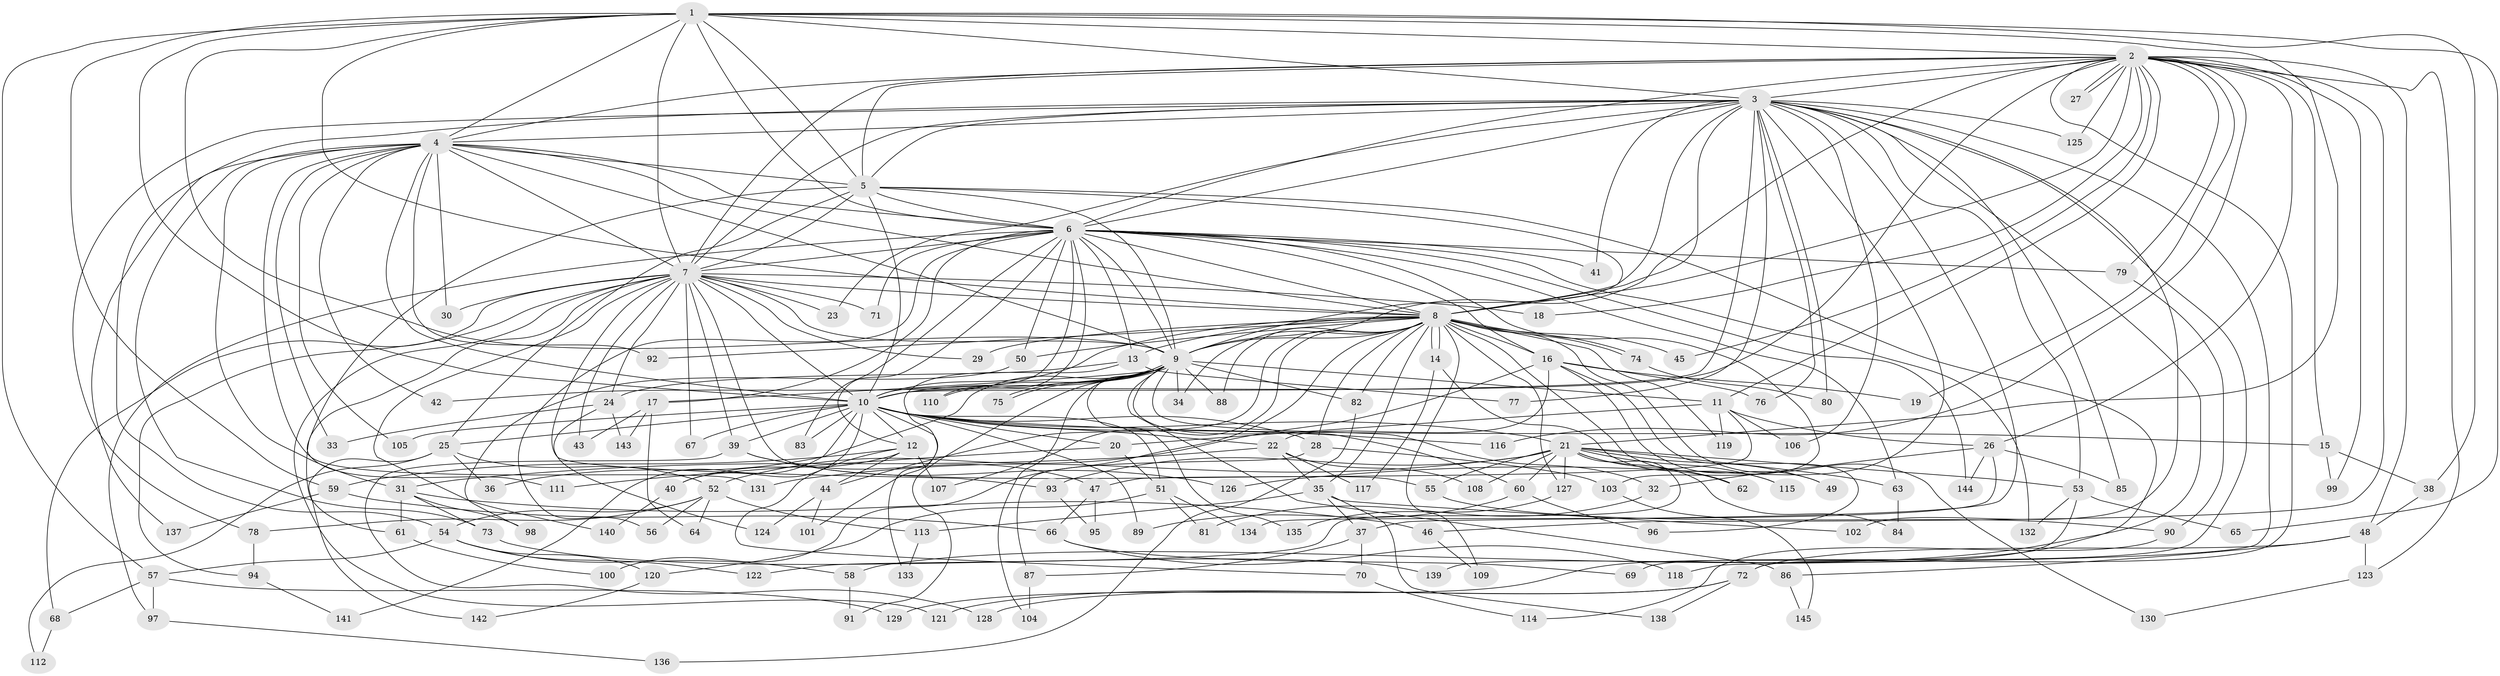 // coarse degree distribution, {27: 0.008771929824561403, 24: 0.02631578947368421, 25: 0.008771929824561403, 15: 0.008771929824561403, 11: 0.017543859649122806, 23: 0.008771929824561403, 31: 0.008771929824561403, 9: 0.008771929824561403, 8: 0.02631578947368421, 4: 0.07894736842105263, 5: 0.06140350877192982, 2: 0.5, 14: 0.008771929824561403, 6: 0.02631578947368421, 7: 0.017543859649122806, 3: 0.17543859649122806, 1: 0.008771929824561403}
// Generated by graph-tools (version 1.1) at 2025/51/02/27/25 19:51:49]
// undirected, 145 vertices, 315 edges
graph export_dot {
graph [start="1"]
  node [color=gray90,style=filled];
  1;
  2;
  3;
  4;
  5;
  6;
  7;
  8;
  9;
  10;
  11;
  12;
  13;
  14;
  15;
  16;
  17;
  18;
  19;
  20;
  21;
  22;
  23;
  24;
  25;
  26;
  27;
  28;
  29;
  30;
  31;
  32;
  33;
  34;
  35;
  36;
  37;
  38;
  39;
  40;
  41;
  42;
  43;
  44;
  45;
  46;
  47;
  48;
  49;
  50;
  51;
  52;
  53;
  54;
  55;
  56;
  57;
  58;
  59;
  60;
  61;
  62;
  63;
  64;
  65;
  66;
  67;
  68;
  69;
  70;
  71;
  72;
  73;
  74;
  75;
  76;
  77;
  78;
  79;
  80;
  81;
  82;
  83;
  84;
  85;
  86;
  87;
  88;
  89;
  90;
  91;
  92;
  93;
  94;
  95;
  96;
  97;
  98;
  99;
  100;
  101;
  102;
  103;
  104;
  105;
  106;
  107;
  108;
  109;
  110;
  111;
  112;
  113;
  114;
  115;
  116;
  117;
  118;
  119;
  120;
  121;
  122;
  123;
  124;
  125;
  126;
  127;
  128;
  129;
  130;
  131;
  132;
  133;
  134;
  135;
  136;
  137;
  138;
  139;
  140;
  141;
  142;
  143;
  144;
  145;
  1 -- 2;
  1 -- 3;
  1 -- 4;
  1 -- 5;
  1 -- 6;
  1 -- 7;
  1 -- 8;
  1 -- 9;
  1 -- 10;
  1 -- 21;
  1 -- 38;
  1 -- 57;
  1 -- 59;
  1 -- 65;
  2 -- 3;
  2 -- 4;
  2 -- 5;
  2 -- 6;
  2 -- 7;
  2 -- 8;
  2 -- 9;
  2 -- 10;
  2 -- 11;
  2 -- 15;
  2 -- 18;
  2 -- 19;
  2 -- 26;
  2 -- 27;
  2 -- 27;
  2 -- 45;
  2 -- 46;
  2 -- 48;
  2 -- 72;
  2 -- 79;
  2 -- 99;
  2 -- 116;
  2 -- 123;
  2 -- 125;
  3 -- 4;
  3 -- 5;
  3 -- 6;
  3 -- 7;
  3 -- 8;
  3 -- 9;
  3 -- 10;
  3 -- 23;
  3 -- 37;
  3 -- 41;
  3 -- 53;
  3 -- 54;
  3 -- 58;
  3 -- 69;
  3 -- 76;
  3 -- 77;
  3 -- 78;
  3 -- 80;
  3 -- 85;
  3 -- 102;
  3 -- 106;
  3 -- 118;
  3 -- 125;
  3 -- 126;
  4 -- 5;
  4 -- 6;
  4 -- 7;
  4 -- 8;
  4 -- 9;
  4 -- 10;
  4 -- 30;
  4 -- 31;
  4 -- 33;
  4 -- 42;
  4 -- 73;
  4 -- 92;
  4 -- 105;
  4 -- 131;
  4 -- 137;
  5 -- 6;
  5 -- 7;
  5 -- 8;
  5 -- 9;
  5 -- 10;
  5 -- 25;
  5 -- 111;
  5 -- 129;
  6 -- 7;
  6 -- 8;
  6 -- 9;
  6 -- 10;
  6 -- 12;
  6 -- 13;
  6 -- 16;
  6 -- 17;
  6 -- 41;
  6 -- 50;
  6 -- 56;
  6 -- 63;
  6 -- 71;
  6 -- 79;
  6 -- 83;
  6 -- 97;
  6 -- 103;
  6 -- 110;
  6 -- 132;
  6 -- 144;
  7 -- 8;
  7 -- 9;
  7 -- 10;
  7 -- 18;
  7 -- 23;
  7 -- 24;
  7 -- 29;
  7 -- 30;
  7 -- 39;
  7 -- 43;
  7 -- 55;
  7 -- 61;
  7 -- 67;
  7 -- 68;
  7 -- 71;
  7 -- 93;
  7 -- 94;
  7 -- 121;
  7 -- 140;
  8 -- 9;
  8 -- 10;
  8 -- 13;
  8 -- 14;
  8 -- 14;
  8 -- 16;
  8 -- 28;
  8 -- 29;
  8 -- 34;
  8 -- 35;
  8 -- 44;
  8 -- 45;
  8 -- 50;
  8 -- 74;
  8 -- 74;
  8 -- 82;
  8 -- 88;
  8 -- 92;
  8 -- 100;
  8 -- 107;
  8 -- 109;
  8 -- 115;
  8 -- 119;
  8 -- 127;
  8 -- 130;
  9 -- 10;
  9 -- 11;
  9 -- 17;
  9 -- 32;
  9 -- 34;
  9 -- 36;
  9 -- 42;
  9 -- 60;
  9 -- 75;
  9 -- 75;
  9 -- 82;
  9 -- 86;
  9 -- 88;
  9 -- 91;
  9 -- 104;
  9 -- 110;
  9 -- 135;
  10 -- 12;
  10 -- 15;
  10 -- 20;
  10 -- 21;
  10 -- 22;
  10 -- 25;
  10 -- 28;
  10 -- 39;
  10 -- 40;
  10 -- 51;
  10 -- 67;
  10 -- 83;
  10 -- 89;
  10 -- 105;
  10 -- 116;
  10 -- 133;
  10 -- 141;
  11 -- 20;
  11 -- 26;
  11 -- 47;
  11 -- 106;
  11 -- 119;
  12 -- 40;
  12 -- 44;
  12 -- 59;
  12 -- 70;
  12 -- 107;
  13 -- 24;
  13 -- 77;
  13 -- 101;
  14 -- 62;
  14 -- 117;
  15 -- 38;
  15 -- 99;
  16 -- 19;
  16 -- 22;
  16 -- 49;
  16 -- 52;
  16 -- 76;
  16 -- 96;
  17 -- 43;
  17 -- 64;
  17 -- 143;
  20 -- 51;
  20 -- 111;
  21 -- 49;
  21 -- 53;
  21 -- 55;
  21 -- 60;
  21 -- 62;
  21 -- 63;
  21 -- 84;
  21 -- 93;
  21 -- 108;
  21 -- 115;
  21 -- 122;
  21 -- 127;
  21 -- 131;
  22 -- 31;
  22 -- 35;
  22 -- 108;
  22 -- 117;
  24 -- 33;
  24 -- 124;
  24 -- 143;
  25 -- 36;
  25 -- 52;
  25 -- 112;
  25 -- 142;
  26 -- 32;
  26 -- 85;
  26 -- 134;
  26 -- 144;
  28 -- 87;
  28 -- 103;
  31 -- 46;
  31 -- 61;
  31 -- 73;
  31 -- 98;
  32 -- 81;
  35 -- 37;
  35 -- 102;
  35 -- 113;
  35 -- 138;
  37 -- 70;
  37 -- 87;
  38 -- 48;
  39 -- 47;
  39 -- 126;
  39 -- 128;
  40 -- 140;
  44 -- 101;
  44 -- 124;
  46 -- 109;
  47 -- 66;
  47 -- 95;
  48 -- 72;
  48 -- 86;
  48 -- 123;
  50 -- 98;
  51 -- 81;
  51 -- 120;
  51 -- 134;
  52 -- 54;
  52 -- 56;
  52 -- 64;
  52 -- 78;
  52 -- 113;
  53 -- 65;
  53 -- 132;
  53 -- 139;
  54 -- 57;
  54 -- 58;
  54 -- 120;
  54 -- 122;
  55 -- 90;
  57 -- 68;
  57 -- 97;
  57 -- 129;
  58 -- 91;
  59 -- 66;
  59 -- 137;
  60 -- 89;
  60 -- 96;
  61 -- 100;
  63 -- 84;
  66 -- 69;
  66 -- 118;
  68 -- 112;
  70 -- 114;
  72 -- 121;
  72 -- 128;
  72 -- 138;
  73 -- 139;
  74 -- 80;
  78 -- 94;
  79 -- 90;
  82 -- 136;
  86 -- 145;
  87 -- 104;
  90 -- 114;
  93 -- 95;
  94 -- 141;
  97 -- 136;
  103 -- 145;
  113 -- 133;
  120 -- 142;
  123 -- 130;
  127 -- 135;
}
